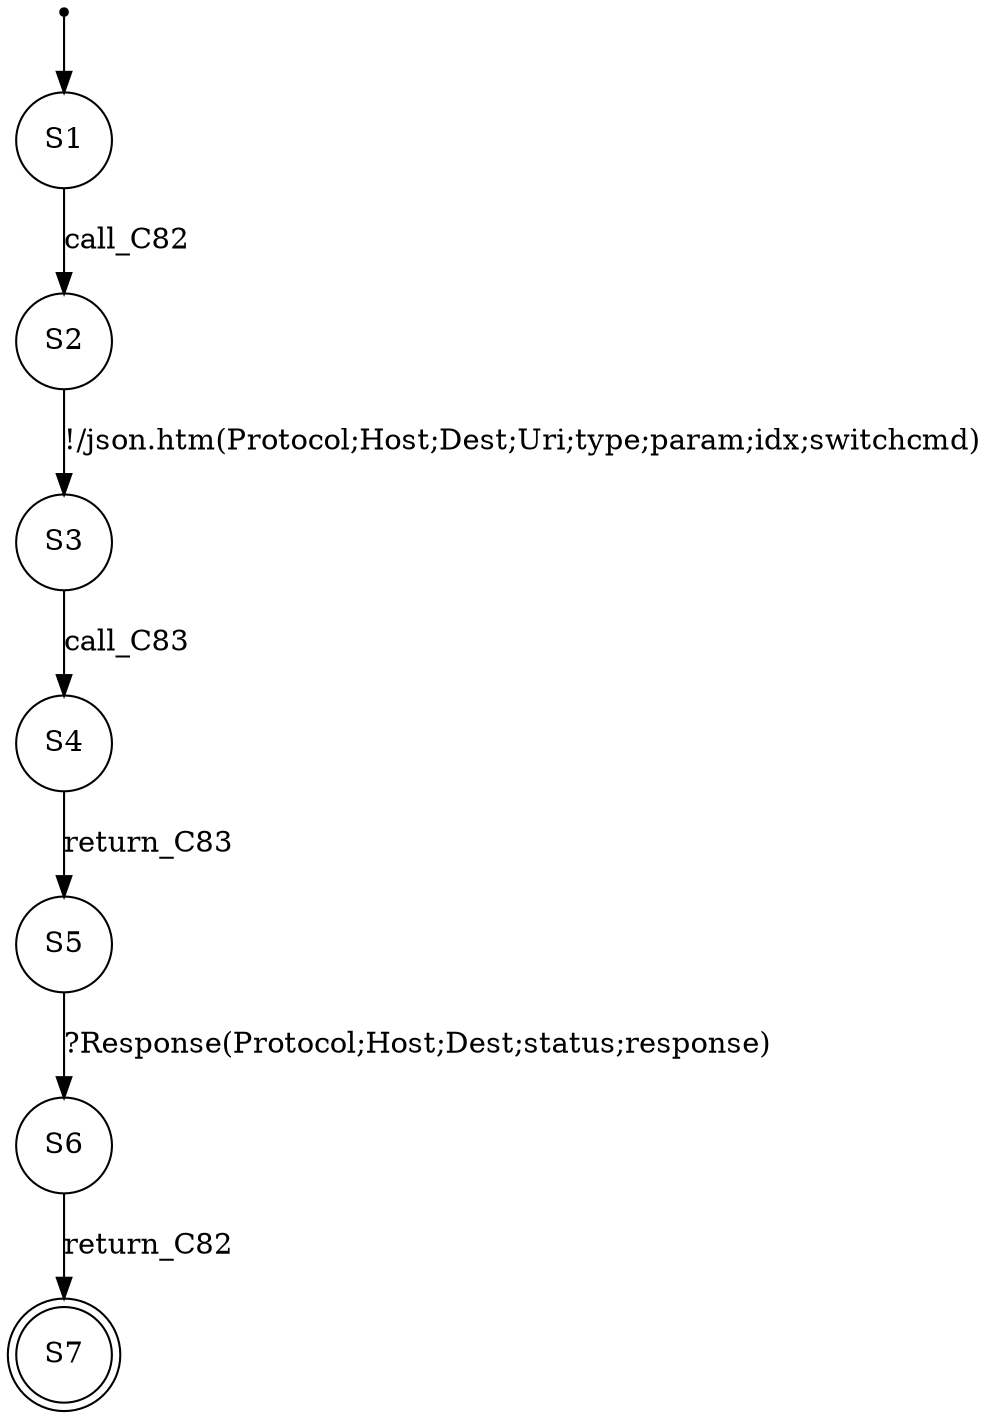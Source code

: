 digraph LTS {
S00[shape=point]
S1[label=S1,shape=circle];
S2[label=S2,shape=circle];
S3[label=S3,shape=circle];
S4[label=S4,shape=circle];
S5[label=S5,shape=circle];
S6[label=S6,shape=circle];
S7[label=S7,shape=doublecircle];
S00 -> S1
S1 -> S2[label ="call_C82"];
S2 -> S3[label ="!/json.htm(Protocol;Host;Dest;Uri;type;param;idx;switchcmd)"];
S3 -> S4[label ="call_C83"];
S4 -> S5[label ="return_C83"];
S5 -> S6[label ="?Response(Protocol;Host;Dest;status;response)"];
S6 -> S7[label ="return_C82"];
}
